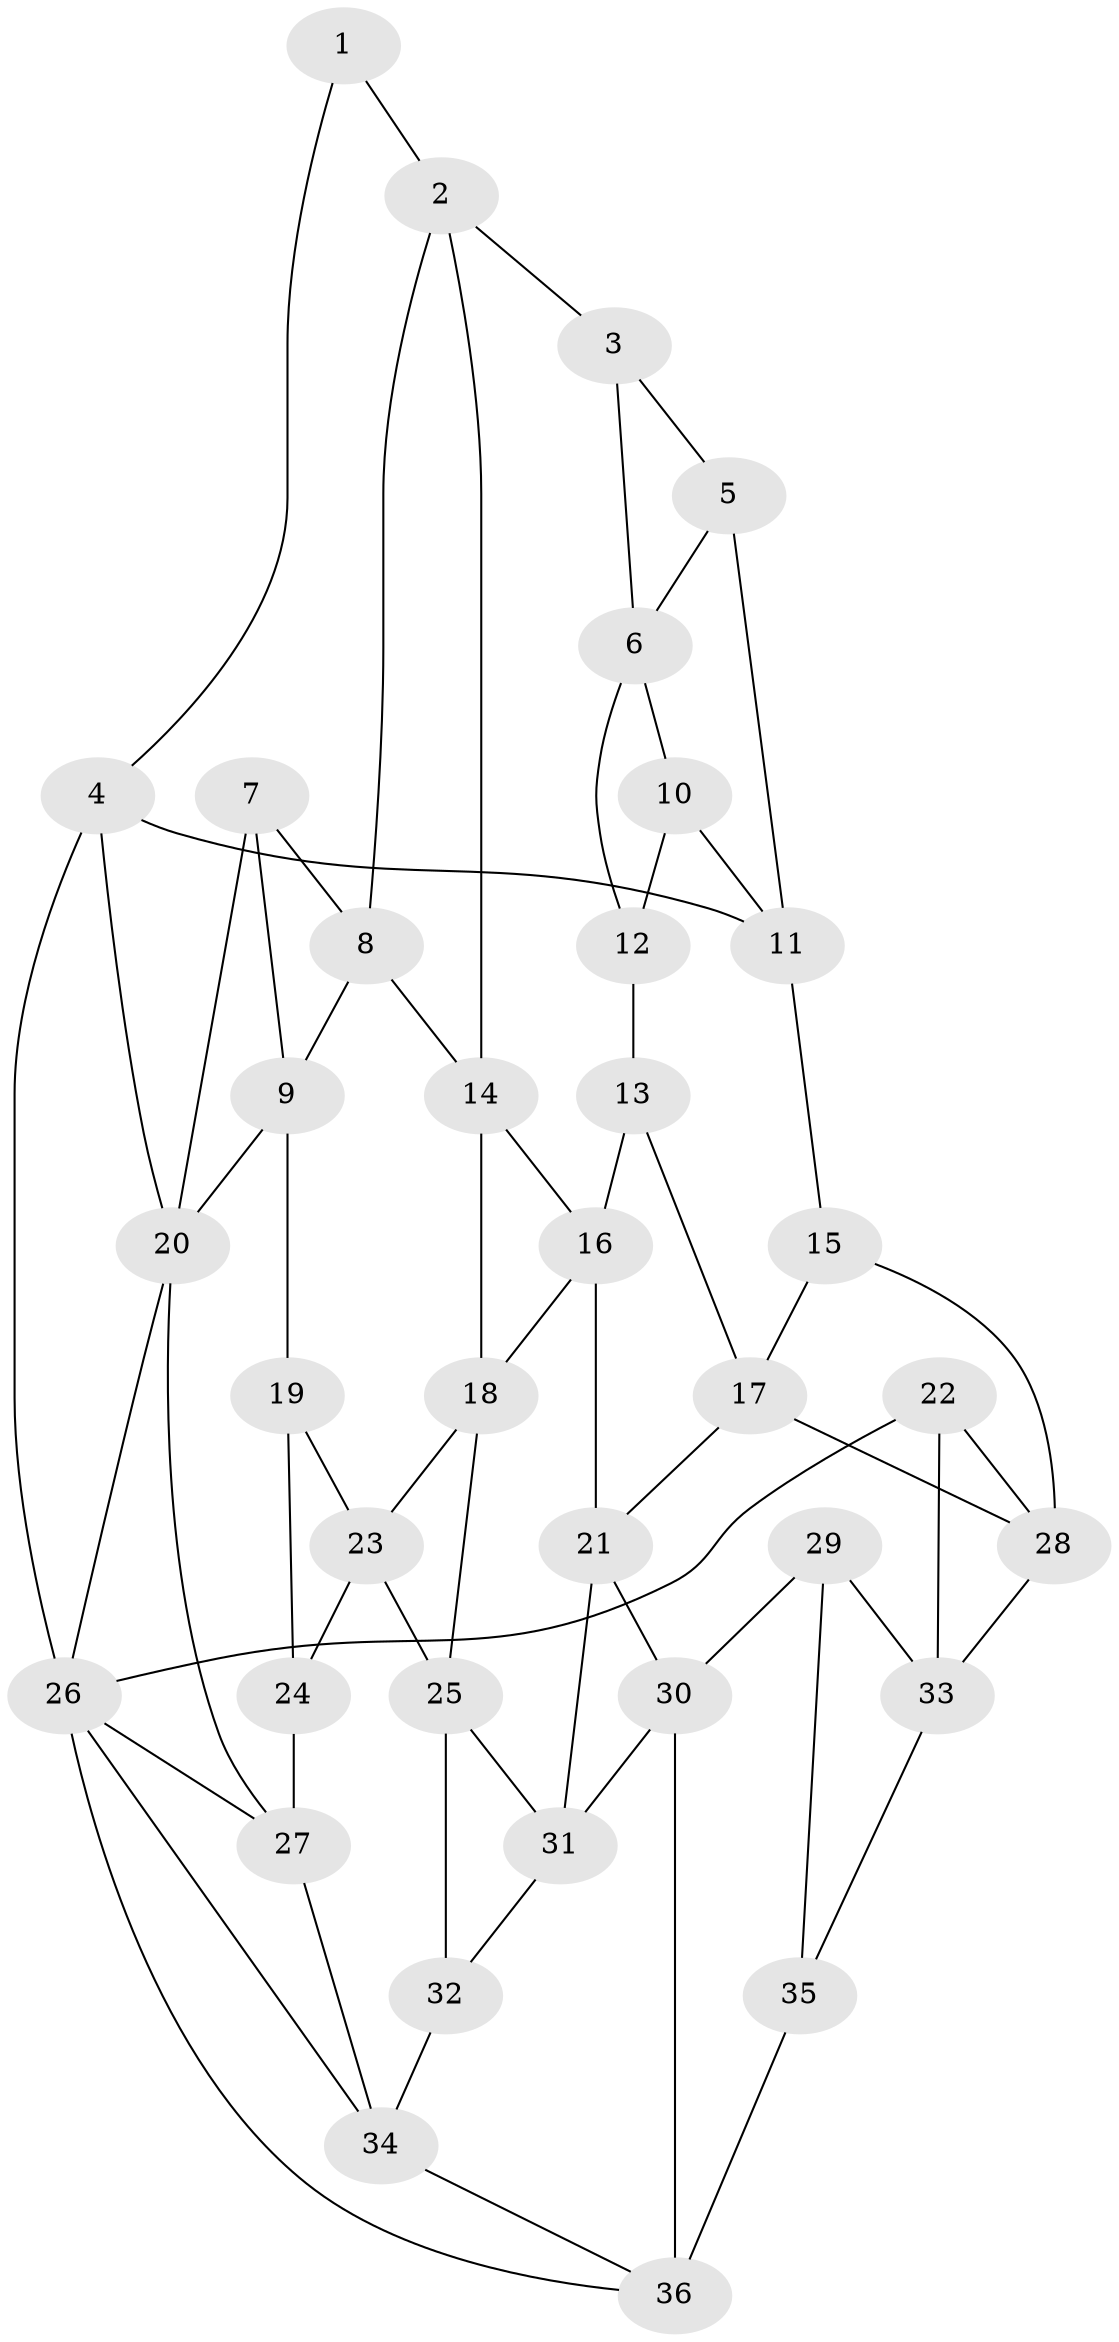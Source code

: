 // original degree distribution, {4: 0.2638888888888889, 5: 0.4722222222222222, 6: 0.2361111111111111, 3: 0.027777777777777776}
// Generated by graph-tools (version 1.1) at 2025/03/03/09/25 03:03:20]
// undirected, 36 vertices, 66 edges
graph export_dot {
graph [start="1"]
  node [color=gray90,style=filled];
  1;
  2;
  3;
  4;
  5;
  6;
  7;
  8;
  9;
  10;
  11;
  12;
  13;
  14;
  15;
  16;
  17;
  18;
  19;
  20;
  21;
  22;
  23;
  24;
  25;
  26;
  27;
  28;
  29;
  30;
  31;
  32;
  33;
  34;
  35;
  36;
  1 -- 2 [weight=1.0];
  1 -- 4 [weight=1.0];
  2 -- 3 [weight=1.0];
  2 -- 8 [weight=1.0];
  2 -- 14 [weight=1.0];
  3 -- 5 [weight=1.0];
  3 -- 6 [weight=1.0];
  4 -- 11 [weight=1.0];
  4 -- 20 [weight=1.0];
  4 -- 26 [weight=1.0];
  5 -- 6 [weight=1.0];
  5 -- 11 [weight=1.0];
  6 -- 10 [weight=1.0];
  6 -- 12 [weight=1.0];
  7 -- 8 [weight=1.0];
  7 -- 9 [weight=1.0];
  7 -- 20 [weight=1.0];
  8 -- 9 [weight=1.0];
  8 -- 14 [weight=1.0];
  9 -- 19 [weight=1.0];
  9 -- 20 [weight=1.0];
  10 -- 11 [weight=1.0];
  10 -- 12 [weight=1.0];
  11 -- 15 [weight=1.0];
  12 -- 13 [weight=2.0];
  13 -- 16 [weight=1.0];
  13 -- 17 [weight=1.0];
  14 -- 16 [weight=1.0];
  14 -- 18 [weight=1.0];
  15 -- 17 [weight=1.0];
  15 -- 28 [weight=1.0];
  16 -- 18 [weight=1.0];
  16 -- 21 [weight=1.0];
  17 -- 21 [weight=1.0];
  17 -- 28 [weight=1.0];
  18 -- 23 [weight=1.0];
  18 -- 25 [weight=1.0];
  19 -- 23 [weight=1.0];
  19 -- 24 [weight=1.0];
  20 -- 26 [weight=1.0];
  20 -- 27 [weight=1.0];
  21 -- 30 [weight=1.0];
  21 -- 31 [weight=1.0];
  22 -- 26 [weight=1.0];
  22 -- 28 [weight=1.0];
  22 -- 33 [weight=1.0];
  23 -- 24 [weight=1.0];
  23 -- 25 [weight=1.0];
  24 -- 27 [weight=2.0];
  25 -- 31 [weight=1.0];
  25 -- 32 [weight=1.0];
  26 -- 27 [weight=1.0];
  26 -- 34 [weight=1.0];
  26 -- 36 [weight=1.0];
  27 -- 34 [weight=1.0];
  28 -- 33 [weight=1.0];
  29 -- 30 [weight=1.0];
  29 -- 33 [weight=1.0];
  29 -- 35 [weight=1.0];
  30 -- 31 [weight=1.0];
  30 -- 36 [weight=1.0];
  31 -- 32 [weight=1.0];
  32 -- 34 [weight=1.0];
  33 -- 35 [weight=1.0];
  34 -- 36 [weight=1.0];
  35 -- 36 [weight=2.0];
}
